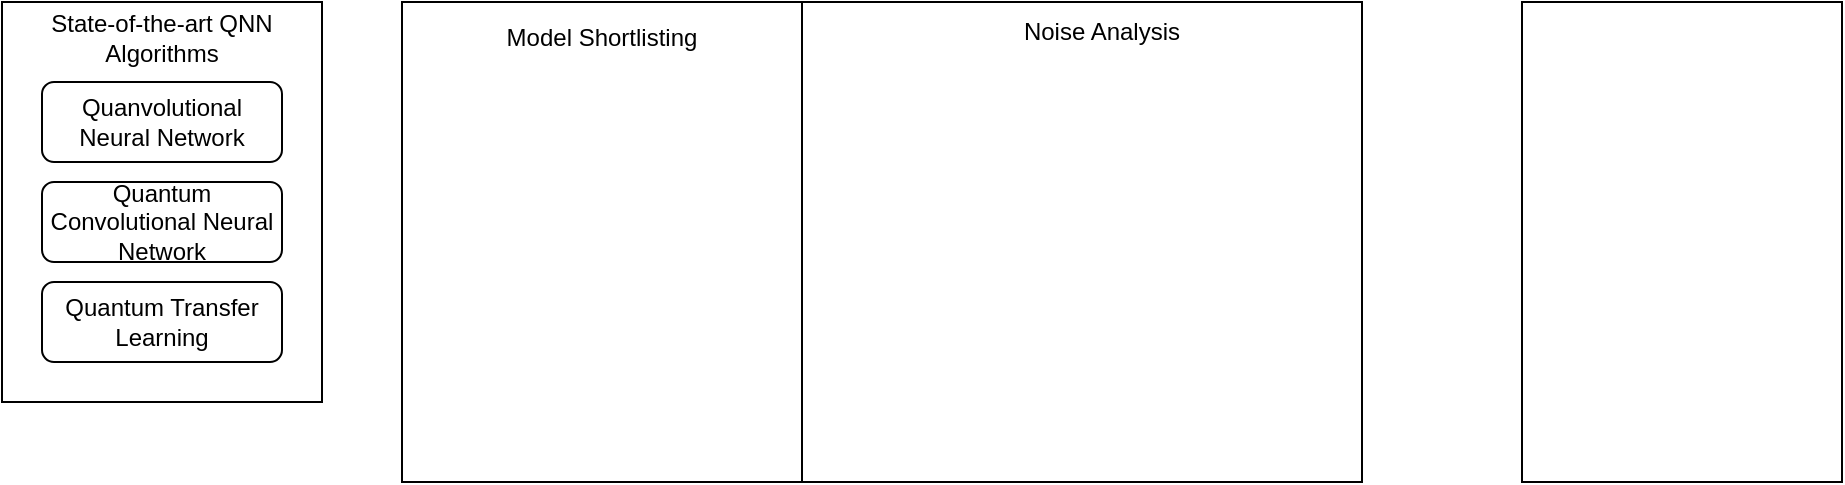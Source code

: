 <mxfile version="24.2.8" type="github" pages="3">
  <diagram name="QCE-Methodology" id="ciLwFc6_xf-5Hv-enScU">
    <mxGraphModel dx="762" dy="492" grid="1" gridSize="10" guides="1" tooltips="1" connect="1" arrows="1" fold="1" page="1" pageScale="1" pageWidth="1169" pageHeight="827" math="0" shadow="0">
      <root>
        <mxCell id="0" />
        <mxCell id="1" parent="0" />
        <mxCell id="vqSa0VOfY4HYo12dXOzq-1" value="" style="rounded=0;whiteSpace=wrap;html=1;" vertex="1" parent="1">
          <mxGeometry x="80" y="80" width="160" height="200" as="geometry" />
        </mxCell>
        <mxCell id="vqSa0VOfY4HYo12dXOzq-2" value="" style="rounded=0;whiteSpace=wrap;html=1;" vertex="1" parent="1">
          <mxGeometry x="280" y="80" width="200" height="240" as="geometry" />
        </mxCell>
        <mxCell id="vqSa0VOfY4HYo12dXOzq-3" value="" style="rounded=0;whiteSpace=wrap;html=1;" vertex="1" parent="1">
          <mxGeometry x="840" y="80" width="160" height="240" as="geometry" />
        </mxCell>
        <mxCell id="vqSa0VOfY4HYo12dXOzq-4" value="State-of-the-art QNN Algorithms" style="text;html=1;align=center;verticalAlign=middle;whiteSpace=wrap;rounded=0;" vertex="1" parent="1">
          <mxGeometry x="90" y="83" width="140" height="30" as="geometry" />
        </mxCell>
        <mxCell id="vqSa0VOfY4HYo12dXOzq-5" value="Quanvolutional Neural Network" style="rounded=1;whiteSpace=wrap;html=1;" vertex="1" parent="1">
          <mxGeometry x="100" y="120" width="120" height="40" as="geometry" />
        </mxCell>
        <mxCell id="vqSa0VOfY4HYo12dXOzq-6" value="Quantum Convolutional Neural Network" style="rounded=1;whiteSpace=wrap;html=1;" vertex="1" parent="1">
          <mxGeometry x="100" y="170" width="120" height="40" as="geometry" />
        </mxCell>
        <mxCell id="vqSa0VOfY4HYo12dXOzq-7" value="Quantum Transfer Learning" style="rounded=1;whiteSpace=wrap;html=1;" vertex="1" parent="1">
          <mxGeometry x="100" y="220" width="120" height="40" as="geometry" />
        </mxCell>
        <mxCell id="vqSa0VOfY4HYo12dXOzq-8" value="" style="rounded=0;whiteSpace=wrap;html=1;" vertex="1" parent="1">
          <mxGeometry x="480" y="80" width="280" height="240" as="geometry" />
        </mxCell>
        <mxCell id="vqSa0VOfY4HYo12dXOzq-9" value="Model Shortlisting" style="text;html=1;align=center;verticalAlign=middle;whiteSpace=wrap;rounded=0;" vertex="1" parent="1">
          <mxGeometry x="290" y="83" width="180" height="30" as="geometry" />
        </mxCell>
        <mxCell id="vqSa0VOfY4HYo12dXOzq-10" value="Noise Analysis" style="text;html=1;align=center;verticalAlign=middle;whiteSpace=wrap;rounded=0;" vertex="1" parent="1">
          <mxGeometry x="540" y="80" width="180" height="30" as="geometry" />
        </mxCell>
      </root>
    </mxGraphModel>
  </diagram>
  <diagram id="UL-P-K5Sw1AcmyPK3u9S" name="Capstone-Methodology">
    <mxGraphModel dx="954" dy="606" grid="1" gridSize="10" guides="1" tooltips="1" connect="1" arrows="1" fold="1" page="1" pageScale="1" pageWidth="827" pageHeight="1169" math="0" shadow="0">
      <root>
        <mxCell id="0" />
        <mxCell id="1" parent="0" />
      </root>
    </mxGraphModel>
  </diagram>
  <diagram id="SuCf60ZqhbGZs732jb4X" name="QCE-Others">
    <mxGraphModel dx="954" dy="606" grid="1" gridSize="10" guides="1" tooltips="1" connect="1" arrows="1" fold="1" page="1" pageScale="1" pageWidth="827" pageHeight="1169" math="0" shadow="0">
      <root>
        <mxCell id="0" />
        <mxCell id="1" parent="0" />
      </root>
    </mxGraphModel>
  </diagram>
</mxfile>
